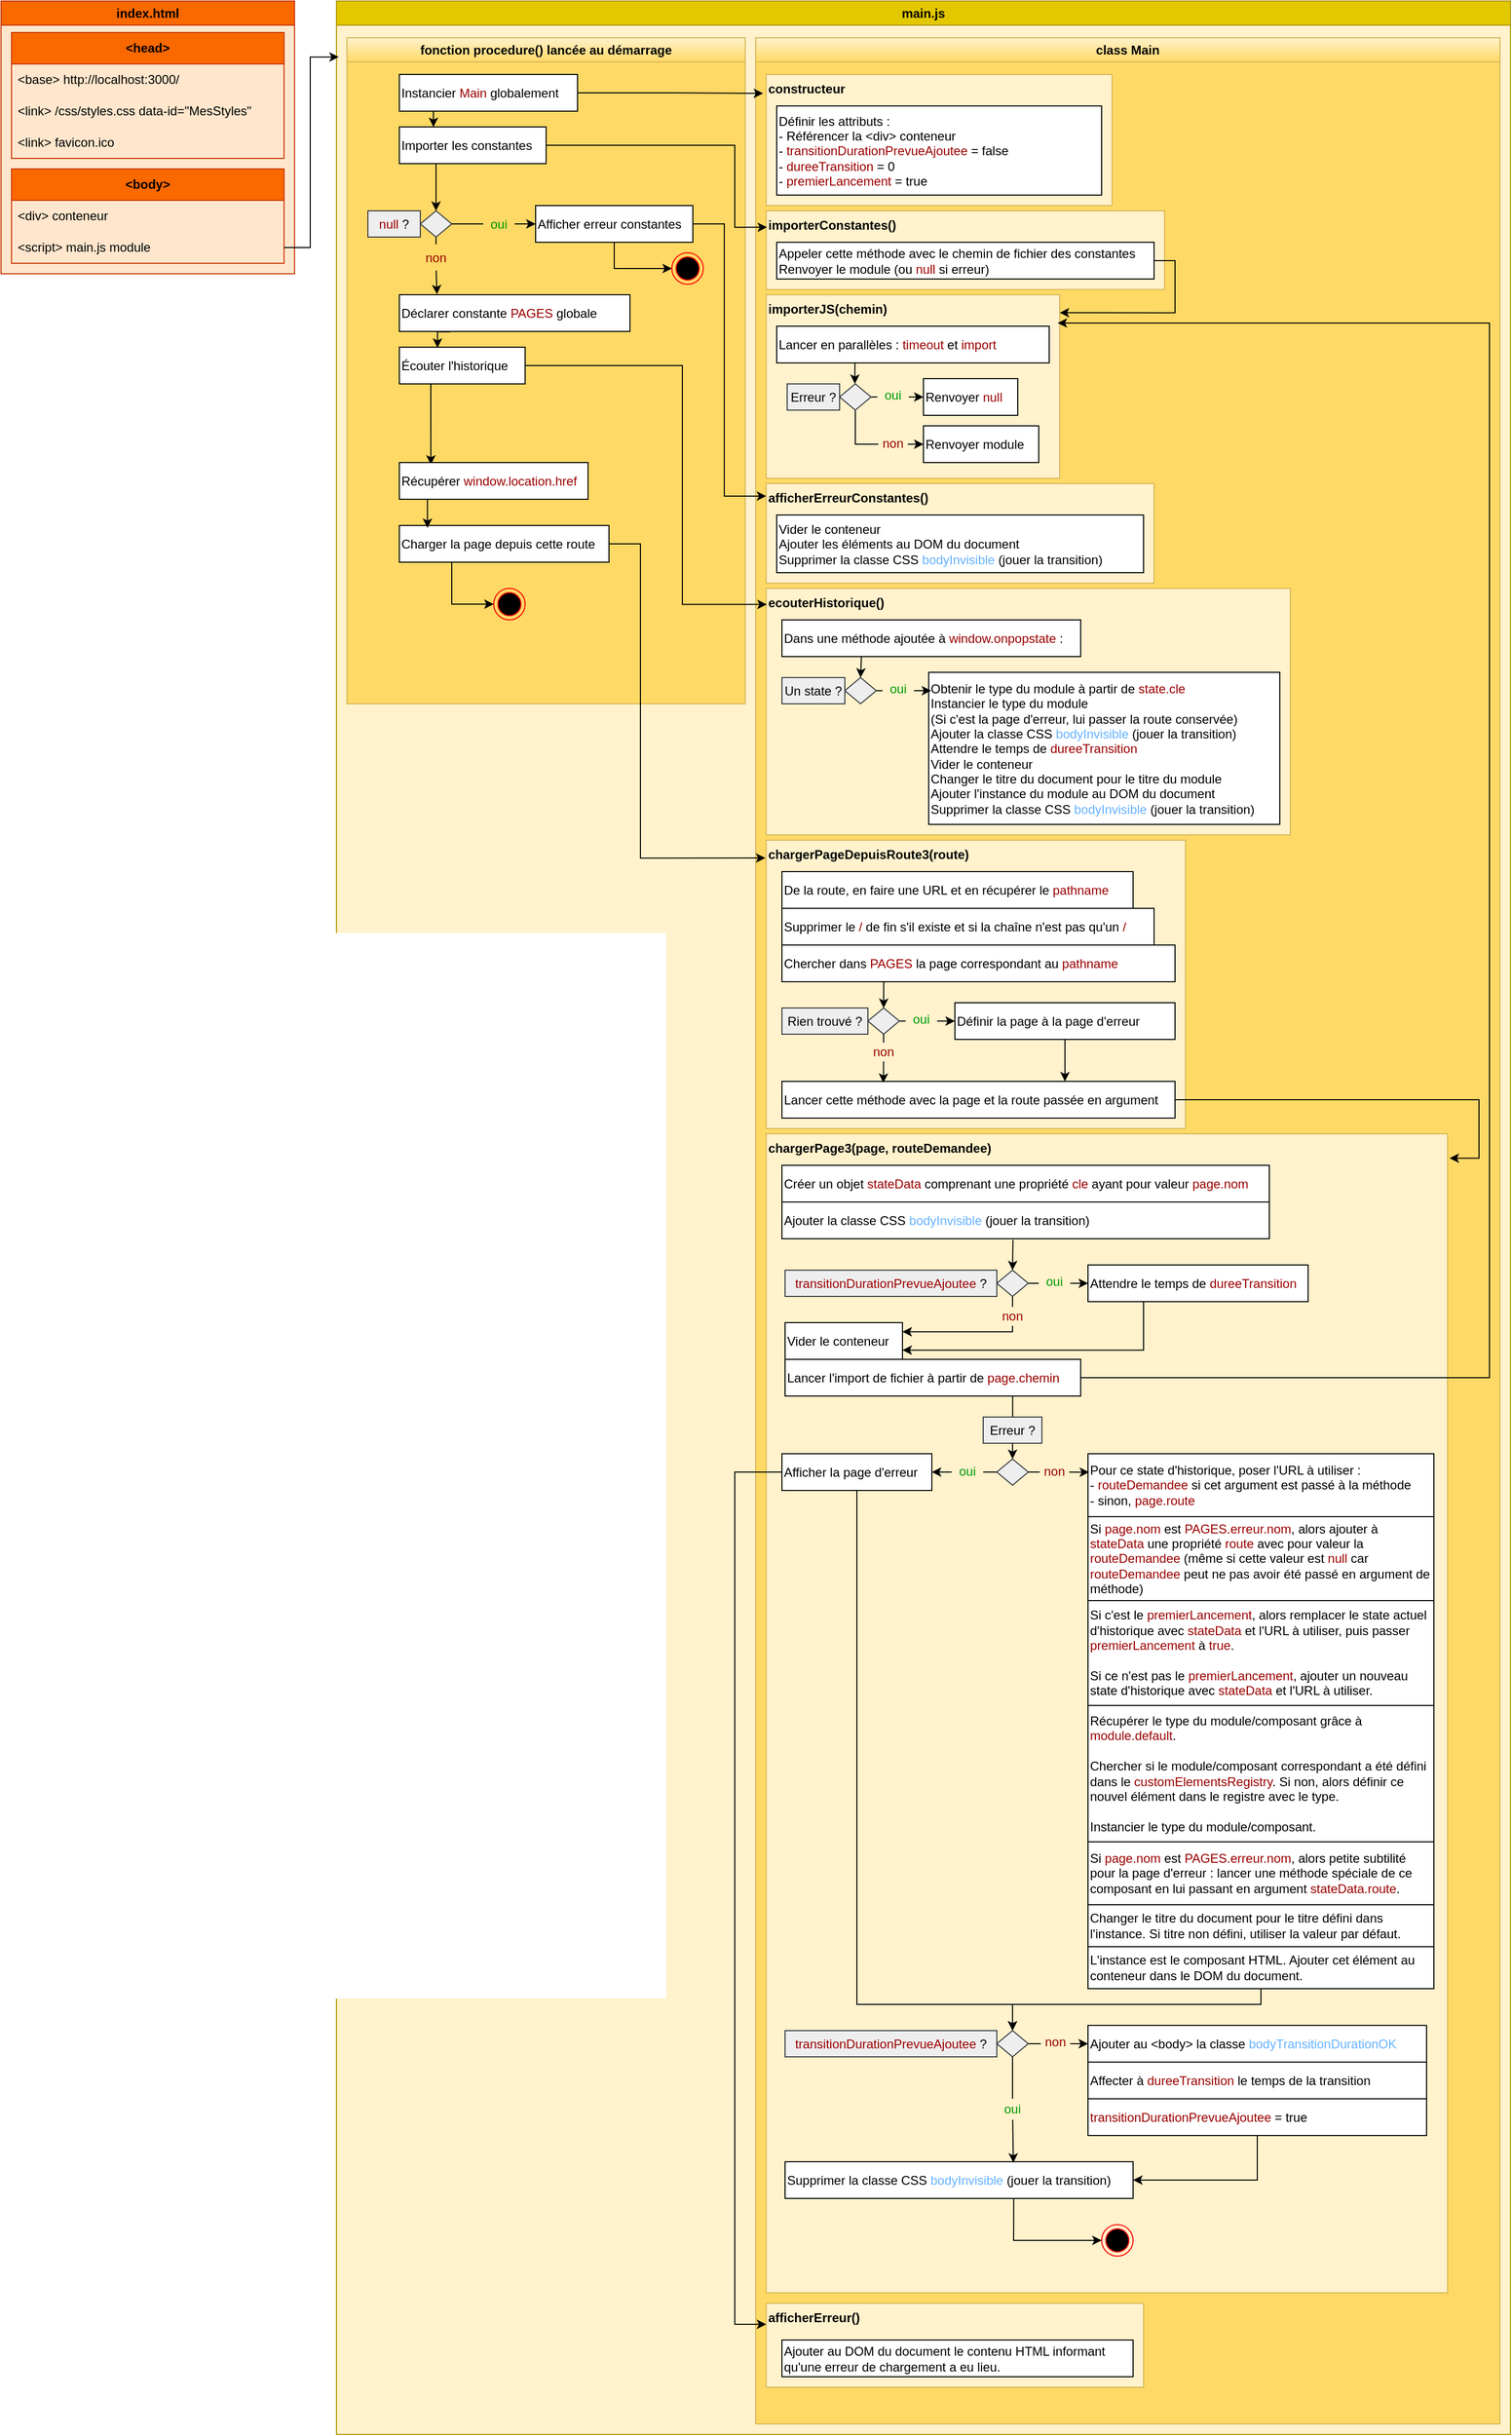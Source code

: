 <mxfile version="25.0.3">
  <diagram name="Page-1" id="WPYRdOyvacmUdifGhxCY">
    <mxGraphModel dx="1834" dy="776" grid="1" gridSize="10" guides="1" tooltips="1" connect="1" arrows="1" fold="1" page="0" pageScale="1" pageWidth="827" pageHeight="1169" math="0" shadow="0">
      <root>
        <mxCell id="0" />
        <mxCell id="1" parent="0" />
        <mxCell id="ZC_paeQL5yjBs7aymldZ-1" value="index.html" style="swimlane;whiteSpace=wrap;html=1;fillColor=#fa6800;strokeColor=#C73500;swimlaneFillColor=#FFE6CC;fontColor=#000000;" parent="1" vertex="1">
          <mxGeometry x="-120" y="80" width="280" height="260" as="geometry" />
        </mxCell>
        <mxCell id="ZC_paeQL5yjBs7aymldZ-2" value="&lt;b&gt;&amp;lt;head&amp;gt;&lt;/b&gt;" style="swimlane;fontStyle=0;childLayout=stackLayout;horizontal=1;startSize=30;horizontalStack=0;resizeParent=1;resizeParentMax=0;resizeLast=0;collapsible=1;marginBottom=0;whiteSpace=wrap;html=1;fillColor=#fa6800;strokeColor=#C73500;fontColor=#000000;" parent="ZC_paeQL5yjBs7aymldZ-1" vertex="1">
          <mxGeometry x="10" y="30" width="260" height="120" as="geometry" />
        </mxCell>
        <mxCell id="ZC_paeQL5yjBs7aymldZ-3" value="&amp;lt;base&amp;gt; http://localhost:3000/" style="text;strokeColor=none;fillColor=none;align=left;verticalAlign=middle;spacingLeft=4;spacingRight=4;overflow=hidden;points=[[0,0.5],[1,0.5]];portConstraint=eastwest;rotatable=0;whiteSpace=wrap;html=1;" parent="ZC_paeQL5yjBs7aymldZ-2" vertex="1">
          <mxGeometry y="30" width="260" height="30" as="geometry" />
        </mxCell>
        <mxCell id="ZC_paeQL5yjBs7aymldZ-4" value="&amp;lt;link&amp;gt; /css/styles.css data-id=&quot;MesStyles&quot;" style="text;strokeColor=none;fillColor=none;align=left;verticalAlign=middle;spacingLeft=4;spacingRight=4;overflow=hidden;points=[[0,0.5],[1,0.5]];portConstraint=eastwest;rotatable=0;whiteSpace=wrap;html=1;" parent="ZC_paeQL5yjBs7aymldZ-2" vertex="1">
          <mxGeometry y="60" width="260" height="30" as="geometry" />
        </mxCell>
        <mxCell id="ZC_paeQL5yjBs7aymldZ-5" value="&amp;lt;link&amp;gt; favicon.ico" style="text;strokeColor=none;fillColor=none;align=left;verticalAlign=middle;spacingLeft=4;spacingRight=4;overflow=hidden;points=[[0,0.5],[1,0.5]];portConstraint=eastwest;rotatable=0;whiteSpace=wrap;html=1;" parent="ZC_paeQL5yjBs7aymldZ-2" vertex="1">
          <mxGeometry y="90" width="260" height="30" as="geometry" />
        </mxCell>
        <mxCell id="ZC_paeQL5yjBs7aymldZ-6" value="&lt;b&gt;&amp;lt;body&amp;gt;&lt;/b&gt;" style="swimlane;fontStyle=0;childLayout=stackLayout;horizontal=1;startSize=30;horizontalStack=0;resizeParent=1;resizeParentMax=0;resizeLast=0;collapsible=1;marginBottom=0;whiteSpace=wrap;html=1;fillColor=#fa6800;strokeColor=#C73500;fontColor=#000000;" parent="ZC_paeQL5yjBs7aymldZ-1" vertex="1">
          <mxGeometry x="10" y="160" width="260" height="90" as="geometry" />
        </mxCell>
        <mxCell id="ZC_paeQL5yjBs7aymldZ-7" value="&amp;lt;div&amp;gt; conteneur" style="text;strokeColor=none;fillColor=none;align=left;verticalAlign=middle;spacingLeft=4;spacingRight=4;overflow=hidden;points=[[0,0.5],[1,0.5]];portConstraint=eastwest;rotatable=0;whiteSpace=wrap;html=1;" parent="ZC_paeQL5yjBs7aymldZ-6" vertex="1">
          <mxGeometry y="30" width="260" height="30" as="geometry" />
        </mxCell>
        <mxCell id="ZC_paeQL5yjBs7aymldZ-8" value="&amp;lt;script&amp;gt; main.js module" style="text;strokeColor=none;fillColor=none;align=left;verticalAlign=middle;spacingLeft=4;spacingRight=4;overflow=hidden;points=[[0,0.5],[1,0.5]];portConstraint=eastwest;rotatable=0;whiteSpace=wrap;html=1;" parent="ZC_paeQL5yjBs7aymldZ-6" vertex="1">
          <mxGeometry y="60" width="260" height="30" as="geometry" />
        </mxCell>
        <mxCell id="ZC_paeQL5yjBs7aymldZ-11" value="main.js" style="swimlane;whiteSpace=wrap;html=1;fillColor=#e3c800;strokeColor=#B09500;swimlaneFillColor=#FFF2CC;fontColor=#000000;" parent="1" vertex="1">
          <mxGeometry x="200" y="80" width="1120" height="2320" as="geometry" />
        </mxCell>
        <mxCell id="ZC_paeQL5yjBs7aymldZ-12" value="fonction procedure() lancée au démarrage" style="swimlane;whiteSpace=wrap;html=1;fillColor=#fff2cc;strokeColor=#d6b656;gradientColor=#ffd966;swimlaneFillColor=#FFD966;" parent="ZC_paeQL5yjBs7aymldZ-11" vertex="1">
          <mxGeometry x="10" y="35" width="380" height="635" as="geometry">
            <mxRectangle x="10" y="35" width="270" height="30" as="alternateBounds" />
          </mxGeometry>
        </mxCell>
        <mxCell id="ZC_paeQL5yjBs7aymldZ-44" style="rounded=0;orthogonalLoop=1;jettySize=auto;html=1;edgeStyle=orthogonalEdgeStyle;entryX=0.163;entryY=-0.013;entryDx=0;entryDy=0;entryPerimeter=0;" parent="ZC_paeQL5yjBs7aymldZ-12" source="ZC_paeQL5yjBs7aymldZ-29" target="ZC_paeQL5yjBs7aymldZ-40" edge="1">
          <mxGeometry relative="1" as="geometry">
            <mxPoint x="98" y="245" as="targetPoint" />
          </mxGeometry>
        </mxCell>
        <mxCell id="ZC_paeQL5yjBs7aymldZ-29" value="" style="strokeWidth=1;html=1;shape=mxgraph.flowchart.decision;whiteSpace=wrap;fillColor=#eeeeee;strokeColor=#36393d;" parent="ZC_paeQL5yjBs7aymldZ-12" vertex="1">
          <mxGeometry x="70" y="165" width="30" height="25" as="geometry" />
        </mxCell>
        <mxCell id="ZC_paeQL5yjBs7aymldZ-36" style="edgeStyle=orthogonalEdgeStyle;rounded=0;orthogonalLoop=1;jettySize=auto;html=1;entryX=0.232;entryY=0.002;entryDx=0;entryDy=0;exitX=0.25;exitY=1;exitDx=0;exitDy=0;entryPerimeter=0;" parent="ZC_paeQL5yjBs7aymldZ-12" source="ZC_paeQL5yjBs7aymldZ-34" target="ZC_paeQL5yjBs7aymldZ-35" edge="1">
          <mxGeometry relative="1" as="geometry" />
        </mxCell>
        <mxCell id="ZC_paeQL5yjBs7aymldZ-34" value="Instancier &lt;font color=&quot;#990000&quot;&gt;Main &lt;/font&gt;globalement" style="rounded=0;whiteSpace=wrap;html=1;align=left;" parent="ZC_paeQL5yjBs7aymldZ-12" vertex="1">
          <mxGeometry x="50" y="35" width="170" height="35" as="geometry" />
        </mxCell>
        <mxCell id="ZC_paeQL5yjBs7aymldZ-35" value="Importer les constantes" style="rounded=0;whiteSpace=wrap;html=1;align=left;" parent="ZC_paeQL5yjBs7aymldZ-12" vertex="1">
          <mxGeometry x="50" y="85" width="140" height="35" as="geometry" />
        </mxCell>
        <mxCell id="ZC_paeQL5yjBs7aymldZ-49" style="edgeStyle=orthogonalEdgeStyle;rounded=0;orthogonalLoop=1;jettySize=auto;html=1;entryX=0;entryY=0.5;entryDx=0;entryDy=0;" parent="ZC_paeQL5yjBs7aymldZ-12" source="ZC_paeQL5yjBs7aymldZ-37" target="ZC_paeQL5yjBs7aymldZ-48" edge="1">
          <mxGeometry relative="1" as="geometry" />
        </mxCell>
        <mxCell id="ZC_paeQL5yjBs7aymldZ-37" value="Afficher erreur constantes" style="rounded=0;whiteSpace=wrap;html=1;align=left;" parent="ZC_paeQL5yjBs7aymldZ-12" vertex="1">
          <mxGeometry x="180" y="160" width="150" height="35" as="geometry" />
        </mxCell>
        <mxCell id="ZC_paeQL5yjBs7aymldZ-39" style="rounded=0;orthogonalLoop=1;jettySize=auto;html=1;entryX=0.5;entryY=0;entryDx=0;entryDy=0;entryPerimeter=0;exitX=0.25;exitY=1;exitDx=0;exitDy=0;edgeStyle=orthogonalEdgeStyle;" parent="ZC_paeQL5yjBs7aymldZ-12" source="ZC_paeQL5yjBs7aymldZ-35" target="ZC_paeQL5yjBs7aymldZ-29" edge="1">
          <mxGeometry relative="1" as="geometry">
            <mxPoint x="95" y="140" as="sourcePoint" />
          </mxGeometry>
        </mxCell>
        <mxCell id="ZC_paeQL5yjBs7aymldZ-45" style="edgeStyle=orthogonalEdgeStyle;rounded=0;orthogonalLoop=1;jettySize=auto;html=1;entryX=0.303;entryY=0.017;entryDx=0;entryDy=0;exitX=0.22;exitY=1.01;exitDx=0;exitDy=0;entryPerimeter=0;exitPerimeter=0;" parent="ZC_paeQL5yjBs7aymldZ-12" source="ZC_paeQL5yjBs7aymldZ-40" target="ZC_paeQL5yjBs7aymldZ-41" edge="1">
          <mxGeometry relative="1" as="geometry">
            <mxPoint x="80" y="285" as="sourcePoint" />
          </mxGeometry>
        </mxCell>
        <mxCell id="ZC_paeQL5yjBs7aymldZ-40" value="Déclarer constante &lt;font color=&quot;#990000&quot;&gt;PAGES &lt;/font&gt;globale" style="rounded=0;whiteSpace=wrap;html=1;align=left;" parent="ZC_paeQL5yjBs7aymldZ-12" vertex="1">
          <mxGeometry x="50" y="245" width="220" height="35" as="geometry" />
        </mxCell>
        <mxCell id="ZC_paeQL5yjBs7aymldZ-41" value="Écouter l&#39;historique" style="rounded=0;whiteSpace=wrap;html=1;align=left;" parent="ZC_paeQL5yjBs7aymldZ-12" vertex="1">
          <mxGeometry x="50" y="295" width="120" height="35" as="geometry" />
        </mxCell>
        <mxCell id="ZC_paeQL5yjBs7aymldZ-51" style="edgeStyle=orthogonalEdgeStyle;rounded=0;orthogonalLoop=1;jettySize=auto;html=1;entryX=0;entryY=0.5;entryDx=0;entryDy=0;exitX=0.25;exitY=1;exitDx=0;exitDy=0;" parent="ZC_paeQL5yjBs7aymldZ-12" source="ZC_paeQL5yjBs7aymldZ-43" target="ZC_paeQL5yjBs7aymldZ-50" edge="1">
          <mxGeometry relative="1" as="geometry" />
        </mxCell>
        <mxCell id="ZC_paeQL5yjBs7aymldZ-43" value="Charger la page depuis cette route" style="rounded=0;whiteSpace=wrap;html=1;align=left;" parent="ZC_paeQL5yjBs7aymldZ-12" vertex="1">
          <mxGeometry x="50" y="465" width="200" height="35" as="geometry" />
        </mxCell>
        <mxCell id="ZC_paeQL5yjBs7aymldZ-47" style="edgeStyle=orthogonalEdgeStyle;rounded=0;orthogonalLoop=1;jettySize=auto;html=1;entryX=0.167;entryY=0.057;entryDx=0;entryDy=0;entryPerimeter=0;exitX=0.25;exitY=1;exitDx=0;exitDy=0;" parent="ZC_paeQL5yjBs7aymldZ-12" source="ZC_paeQL5yjBs7aymldZ-41" target="IwA4_HulUF7py9Pg308O-48" edge="1">
          <mxGeometry relative="1" as="geometry" />
        </mxCell>
        <mxCell id="ZC_paeQL5yjBs7aymldZ-48" value="" style="ellipse;html=1;shape=endState;fillColor=#000000;strokeColor=#ff0000;" parent="ZC_paeQL5yjBs7aymldZ-12" vertex="1">
          <mxGeometry x="310" y="205" width="30" height="30" as="geometry" />
        </mxCell>
        <mxCell id="ZC_paeQL5yjBs7aymldZ-50" value="" style="ellipse;html=1;shape=endState;fillColor=#000000;strokeColor=#ff0000;" parent="ZC_paeQL5yjBs7aymldZ-12" vertex="1">
          <mxGeometry x="140" y="525" width="30" height="30" as="geometry" />
        </mxCell>
        <mxCell id="ZC_paeQL5yjBs7aymldZ-52" value="&lt;font color=&quot;#990000&quot;&gt;null &lt;/font&gt;?" style="html=1;whiteSpace=wrap;fillColor=#eeeeee;strokeColor=#36393d;" parent="ZC_paeQL5yjBs7aymldZ-12" vertex="1">
          <mxGeometry x="20" y="165" width="50" height="25" as="geometry" />
        </mxCell>
        <mxCell id="ZC_paeQL5yjBs7aymldZ-75" value="" style="edgeStyle=orthogonalEdgeStyle;rounded=0;orthogonalLoop=1;jettySize=auto;html=1;" parent="ZC_paeQL5yjBs7aymldZ-12" source="ZC_paeQL5yjBs7aymldZ-29" target="ZC_paeQL5yjBs7aymldZ-37" edge="1">
          <mxGeometry relative="1" as="geometry">
            <mxPoint x="320" y="293" as="sourcePoint" />
            <mxPoint x="390" y="293" as="targetPoint" />
          </mxGeometry>
        </mxCell>
        <mxCell id="ZC_paeQL5yjBs7aymldZ-74" value="oui" style="html=1;whiteSpace=wrap;fillColor=#FFD966;strokeColor=none;fontColor=#009900;" parent="ZC_paeQL5yjBs7aymldZ-12" vertex="1">
          <mxGeometry x="130" y="163" width="30" height="30" as="geometry" />
        </mxCell>
        <mxCell id="ZC_paeQL5yjBs7aymldZ-76" value="non" style="html=1;whiteSpace=wrap;fillColor=#FFD966;strokeColor=none;fontColor=#990000;" parent="ZC_paeQL5yjBs7aymldZ-12" vertex="1">
          <mxGeometry x="65" y="197" width="40" height="25" as="geometry" />
        </mxCell>
        <mxCell id="IwA4_HulUF7py9Pg308O-49" style="edgeStyle=orthogonalEdgeStyle;rounded=0;orthogonalLoop=1;jettySize=auto;html=1;entryX=0.134;entryY=0.067;entryDx=0;entryDy=0;entryPerimeter=0;exitX=0.113;exitY=0.952;exitDx=0;exitDy=0;exitPerimeter=0;" parent="ZC_paeQL5yjBs7aymldZ-12" source="IwA4_HulUF7py9Pg308O-48" target="ZC_paeQL5yjBs7aymldZ-43" edge="1">
          <mxGeometry relative="1" as="geometry" />
        </mxCell>
        <mxCell id="IwA4_HulUF7py9Pg308O-48" value="Récupérer &lt;font color=&quot;#990000&quot;&gt;window.location.href&lt;/font&gt; " style="rounded=0;whiteSpace=wrap;html=1;align=left;" parent="ZC_paeQL5yjBs7aymldZ-12" vertex="1">
          <mxGeometry x="50" y="405" width="180" height="35" as="geometry" />
        </mxCell>
        <mxCell id="ZC_paeQL5yjBs7aymldZ-15" value="class Main" style="swimlane;whiteSpace=wrap;html=1;fillColor=#fff2cc;strokeColor=#d6b656;shadow=0;glass=0;rounded=0;swimlaneLine=1;gradientColor=#ffd966;swimlaneFillColor=#FFD966;" parent="ZC_paeQL5yjBs7aymldZ-11" vertex="1">
          <mxGeometry x="400" y="35" width="710" height="2275" as="geometry" />
        </mxCell>
        <mxCell id="IwA4_HulUF7py9Pg308O-7" value="&lt;b&gt;constructeur&lt;/b&gt;" style="align=left;verticalAlign=top;fillColor=#fff2cc;strokeColor=#d6b656;textShadow=0;html=1;whiteSpace=wrap;glass=0;shadow=0;gradientColor=none;" parent="ZC_paeQL5yjBs7aymldZ-15" vertex="1">
          <mxGeometry x="10" y="35" width="330" height="125" as="geometry" />
        </mxCell>
        <mxCell id="IwA4_HulUF7py9Pg308O-9" value="Définir les attributs :&lt;br&gt;- Référencer la &amp;lt;div&amp;gt; conteneur&lt;br&gt;- &lt;font color=&quot;#990000&quot;&gt;transitionDurationPrevueAjoutee &lt;/font&gt;= false&lt;br&gt;- &lt;font color=&quot;#990000&quot;&gt;dureeTransition &lt;/font&gt;= 0&lt;br&gt;- &lt;font color=&quot;#990000&quot;&gt;premierLancement &lt;/font&gt;= true" style="rounded=0;whiteSpace=wrap;html=1;align=left;" parent="ZC_paeQL5yjBs7aymldZ-15" vertex="1">
          <mxGeometry x="20" y="65" width="310" height="85" as="geometry" />
        </mxCell>
        <mxCell id="IwA4_HulUF7py9Pg308O-14" value="&lt;b&gt;importerConstantes()&lt;/b&gt;" style="align=left;verticalAlign=top;textShadow=0;html=1;whiteSpace=wrap;fillColor=#fff2cc;strokeColor=#d6b656;glass=0;shadow=0;gradientColor=none;" parent="ZC_paeQL5yjBs7aymldZ-15" vertex="1">
          <mxGeometry x="10" y="165" width="380" height="75" as="geometry" />
        </mxCell>
        <mxCell id="IwA4_HulUF7py9Pg308O-15" value="Appeler cette méthode avec le chemin de fichier des constantes&lt;br&gt;Renvoyer le module (ou &lt;font color=&quot;#990000&quot;&gt;null &lt;/font&gt;si erreur)" style="rounded=0;whiteSpace=wrap;html=1;align=left;" parent="ZC_paeQL5yjBs7aymldZ-15" vertex="1">
          <mxGeometry x="20" y="195" width="360" height="35" as="geometry" />
        </mxCell>
        <mxCell id="IwA4_HulUF7py9Pg308O-18" value="&lt;b&gt;importerJS(chemin)&lt;/b&gt;" style="align=left;verticalAlign=top;textShadow=0;html=1;whiteSpace=wrap;fillColor=#fff2cc;strokeColor=#d6b656;glass=0;shadow=0;gradientColor=none;" parent="ZC_paeQL5yjBs7aymldZ-15" vertex="1">
          <mxGeometry x="10" y="245" width="280" height="175" as="geometry" />
        </mxCell>
        <mxCell id="IwA4_HulUF7py9Pg308O-24" style="edgeStyle=orthogonalEdgeStyle;rounded=0;orthogonalLoop=1;jettySize=auto;html=1;exitX=0.287;exitY=0.971;exitDx=0;exitDy=0;exitPerimeter=0;" parent="ZC_paeQL5yjBs7aymldZ-15" source="IwA4_HulUF7py9Pg308O-19" target="IwA4_HulUF7py9Pg308O-20" edge="1">
          <mxGeometry relative="1" as="geometry">
            <mxPoint x="95" y="315" as="sourcePoint" />
          </mxGeometry>
        </mxCell>
        <mxCell id="IwA4_HulUF7py9Pg308O-19" value="Lancer en parallèles : &lt;font color=&quot;#990000&quot;&gt;timeout &lt;/font&gt;et &lt;font color=&quot;#990000&quot;&gt;import&lt;/font&gt;" style="rounded=0;whiteSpace=wrap;html=1;align=left;" parent="ZC_paeQL5yjBs7aymldZ-15" vertex="1">
          <mxGeometry x="20" y="275" width="260" height="35" as="geometry" />
        </mxCell>
        <mxCell id="IwA4_HulUF7py9Pg308O-25" style="edgeStyle=orthogonalEdgeStyle;rounded=0;orthogonalLoop=1;jettySize=auto;html=1;entryX=0;entryY=0.5;entryDx=0;entryDy=0;" parent="ZC_paeQL5yjBs7aymldZ-15" source="IwA4_HulUF7py9Pg308O-20" target="IwA4_HulUF7py9Pg308O-22" edge="1">
          <mxGeometry relative="1" as="geometry" />
        </mxCell>
        <mxCell id="IwA4_HulUF7py9Pg308O-26" style="edgeStyle=orthogonalEdgeStyle;rounded=0;orthogonalLoop=1;jettySize=auto;html=1;exitX=0.5;exitY=1;exitDx=0;exitDy=0;exitPerimeter=0;entryX=0;entryY=0.5;entryDx=0;entryDy=0;" parent="ZC_paeQL5yjBs7aymldZ-15" source="IwA4_HulUF7py9Pg308O-20" target="IwA4_HulUF7py9Pg308O-23" edge="1">
          <mxGeometry relative="1" as="geometry" />
        </mxCell>
        <mxCell id="IwA4_HulUF7py9Pg308O-20" value="" style="strokeWidth=1;html=1;shape=mxgraph.flowchart.decision;whiteSpace=wrap;fillColor=#eeeeee;strokeColor=#36393d;" parent="ZC_paeQL5yjBs7aymldZ-15" vertex="1">
          <mxGeometry x="80" y="330" width="30" height="25" as="geometry" />
        </mxCell>
        <mxCell id="IwA4_HulUF7py9Pg308O-21" value="Erreur ?" style="html=1;whiteSpace=wrap;fillColor=#eeeeee;strokeColor=#36393d;" parent="ZC_paeQL5yjBs7aymldZ-15" vertex="1">
          <mxGeometry x="30" y="330" width="50" height="25" as="geometry" />
        </mxCell>
        <mxCell id="IwA4_HulUF7py9Pg308O-22" value="Renvoyer &lt;font color=&quot;#990000&quot;&gt;null&lt;/font&gt;" style="rounded=0;whiteSpace=wrap;html=1;align=left;" parent="ZC_paeQL5yjBs7aymldZ-15" vertex="1">
          <mxGeometry x="160" y="325" width="90" height="35" as="geometry" />
        </mxCell>
        <mxCell id="IwA4_HulUF7py9Pg308O-23" value="Renvoyer module" style="rounded=0;whiteSpace=wrap;html=1;align=left;" parent="ZC_paeQL5yjBs7aymldZ-15" vertex="1">
          <mxGeometry x="160" y="370" width="110" height="35" as="geometry" />
        </mxCell>
        <mxCell id="IwA4_HulUF7py9Pg308O-27" value="oui" style="html=1;whiteSpace=wrap;fillColor=#FFF2CC;strokeColor=none;fontColor=#009900;" parent="ZC_paeQL5yjBs7aymldZ-15" vertex="1">
          <mxGeometry x="116" y="331" width="30" height="20" as="geometry" />
        </mxCell>
        <mxCell id="IwA4_HulUF7py9Pg308O-30" style="edgeStyle=orthogonalEdgeStyle;rounded=0;orthogonalLoop=1;jettySize=auto;html=1;exitX=1;exitY=0.5;exitDx=0;exitDy=0;entryX=1;entryY=0.098;entryDx=0;entryDy=0;entryPerimeter=0;" parent="ZC_paeQL5yjBs7aymldZ-15" source="IwA4_HulUF7py9Pg308O-15" target="IwA4_HulUF7py9Pg308O-18" edge="1">
          <mxGeometry relative="1" as="geometry">
            <Array as="points">
              <mxPoint x="400" y="213" />
              <mxPoint x="400" y="262" />
            </Array>
          </mxGeometry>
        </mxCell>
        <mxCell id="IwA4_HulUF7py9Pg308O-32" value="&lt;b&gt;afficherErreurConstantes()&lt;/b&gt;" style="align=left;verticalAlign=top;textShadow=0;html=1;whiteSpace=wrap;fillColor=#fff2cc;strokeColor=#d6b656;glass=0;shadow=0;gradientColor=none;" parent="ZC_paeQL5yjBs7aymldZ-15" vertex="1">
          <mxGeometry x="10" y="425" width="370" height="95" as="geometry" />
        </mxCell>
        <mxCell id="IwA4_HulUF7py9Pg308O-33" value="Vider le conteneur&lt;br&gt;Ajouter les éléments au DOM du document&lt;br&gt;Supprimer la classe CSS &lt;font color=&quot;#66b2ff&quot;&gt;bodyInvisible &lt;/font&gt;(jouer la transition)" style="rounded=0;whiteSpace=wrap;html=1;align=left;" parent="ZC_paeQL5yjBs7aymldZ-15" vertex="1">
          <mxGeometry x="20" y="455" width="350" height="55" as="geometry" />
        </mxCell>
        <mxCell id="IwA4_HulUF7py9Pg308O-35" value="&lt;b&gt;ecouterHistorique()&lt;/b&gt;" style="align=left;verticalAlign=top;textShadow=0;html=1;whiteSpace=wrap;fillColor=#fff2cc;strokeColor=#d6b656;glass=0;shadow=0;gradientColor=none;" parent="ZC_paeQL5yjBs7aymldZ-15" vertex="1">
          <mxGeometry x="10" y="525" width="500" height="235" as="geometry" />
        </mxCell>
        <mxCell id="IwA4_HulUF7py9Pg308O-37" value="Dans une méthode ajoutée à &lt;font color=&quot;#990000&quot;&gt;window.onpopstate&lt;/font&gt; :" style="rounded=0;whiteSpace=wrap;html=1;align=left;" parent="ZC_paeQL5yjBs7aymldZ-15" vertex="1">
          <mxGeometry x="25" y="555" width="285" height="35" as="geometry" />
        </mxCell>
        <mxCell id="IwA4_HulUF7py9Pg308O-38" value="" style="strokeWidth=1;html=1;shape=mxgraph.flowchart.decision;whiteSpace=wrap;fillColor=#eeeeee;strokeColor=#36393d;" parent="ZC_paeQL5yjBs7aymldZ-15" vertex="1">
          <mxGeometry x="85" y="610" width="30" height="25" as="geometry" />
        </mxCell>
        <mxCell id="IwA4_HulUF7py9Pg308O-39" value="Un state ?" style="html=1;whiteSpace=wrap;fillColor=#eeeeee;strokeColor=#36393d;" parent="ZC_paeQL5yjBs7aymldZ-15" vertex="1">
          <mxGeometry x="25" y="610" width="60" height="25" as="geometry" />
        </mxCell>
        <mxCell id="IwA4_HulUF7py9Pg308O-40" value="Obtenir le type du module à partir de &lt;font color=&quot;#990000&quot;&gt;state.cle&lt;/font&gt;&lt;br&gt;Instancier le type du module&lt;br&gt;(Si c&#39;est la page d&#39;erreur, lui passer la route conservée)&lt;br&gt;Ajouter la classe CSS &lt;font color=&quot;#66b2ff&quot;&gt;bodyInvisible &lt;/font&gt;(jouer la transition) &lt;br&gt;Attendre le temps de &lt;font color=&quot;#990000&quot;&gt;dureeTransition&lt;/font&gt;&lt;br&gt;Vider le conteneur&lt;br&gt;Changer le titre du document pour le titre du module&lt;br&gt;Ajouter l&#39;instance du module au DOM du document&lt;br&gt;Supprimer la classe CSS &lt;font color=&quot;#66b2ff&quot;&gt;bodyInvisible &lt;/font&gt;(jouer la transition)" style="rounded=0;whiteSpace=wrap;html=1;align=left;" parent="ZC_paeQL5yjBs7aymldZ-15" vertex="1">
          <mxGeometry x="165" y="605" width="335" height="145" as="geometry" />
        </mxCell>
        <mxCell id="IwA4_HulUF7py9Pg308O-42" style="edgeStyle=orthogonalEdgeStyle;rounded=0;orthogonalLoop=1;jettySize=auto;html=1;entryX=0.5;entryY=0;entryDx=0;entryDy=0;entryPerimeter=0;exitX=0.266;exitY=1.012;exitDx=0;exitDy=0;exitPerimeter=0;" parent="ZC_paeQL5yjBs7aymldZ-15" source="IwA4_HulUF7py9Pg308O-37" target="IwA4_HulUF7py9Pg308O-38" edge="1">
          <mxGeometry relative="1" as="geometry" />
        </mxCell>
        <mxCell id="IwA4_HulUF7py9Pg308O-43" style="edgeStyle=orthogonalEdgeStyle;rounded=0;orthogonalLoop=1;jettySize=auto;html=1;entryX=0.007;entryY=0.121;entryDx=0;entryDy=0;entryPerimeter=0;" parent="ZC_paeQL5yjBs7aymldZ-15" source="IwA4_HulUF7py9Pg308O-38" target="IwA4_HulUF7py9Pg308O-40" edge="1">
          <mxGeometry relative="1" as="geometry" />
        </mxCell>
        <mxCell id="IwA4_HulUF7py9Pg308O-41" value="oui" style="html=1;whiteSpace=wrap;fillColor=#FFF2CC;strokeColor=none;fontColor=#009900;" parent="ZC_paeQL5yjBs7aymldZ-15" vertex="1">
          <mxGeometry x="121" y="611" width="30" height="20" as="geometry" />
        </mxCell>
        <mxCell id="IwA4_HulUF7py9Pg308O-50" value="&lt;b&gt;chargerPageDepuisRoute3(route)&lt;/b&gt;" style="align=left;verticalAlign=top;textShadow=0;html=1;whiteSpace=wrap;fillColor=#fff2cc;strokeColor=#d6b656;glass=0;shadow=0;gradientColor=none;" parent="ZC_paeQL5yjBs7aymldZ-15" vertex="1">
          <mxGeometry x="10" y="765" width="400" height="275" as="geometry" />
        </mxCell>
        <mxCell id="IwA4_HulUF7py9Pg308O-51" value="De la route, en faire une URL et en récupérer le &lt;font color=&quot;#990000&quot;&gt;pathname&lt;/font&gt;" style="rounded=0;whiteSpace=wrap;html=1;align=left;" parent="ZC_paeQL5yjBs7aymldZ-15" vertex="1">
          <mxGeometry x="25" y="795" width="335" height="35" as="geometry" />
        </mxCell>
        <mxCell id="IwA4_HulUF7py9Pg308O-52" value="Supprimer le &lt;font color=&quot;#990000&quot;&gt;/&lt;/font&gt; de fin s&#39;il existe et si la chaîne n&#39;est pas qu&#39;un &lt;font color=&quot;#990000&quot;&gt;/&lt;/font&gt;" style="rounded=0;whiteSpace=wrap;html=1;align=left;" parent="ZC_paeQL5yjBs7aymldZ-15" vertex="1">
          <mxGeometry x="25" y="830" width="355" height="35" as="geometry" />
        </mxCell>
        <mxCell id="IwA4_HulUF7py9Pg308O-53" value="Chercher dans &lt;font color=&quot;#990000&quot;&gt;PAGES &lt;/font&gt;la page correspondant au &lt;font color=&quot;#990000&quot;&gt;pathname&lt;/font&gt;" style="rounded=0;whiteSpace=wrap;html=1;align=left;" parent="ZC_paeQL5yjBs7aymldZ-15" vertex="1">
          <mxGeometry x="25" y="865" width="375" height="35" as="geometry" />
        </mxCell>
        <mxCell id="IwA4_HulUF7py9Pg308O-60" style="edgeStyle=orthogonalEdgeStyle;rounded=0;orthogonalLoop=1;jettySize=auto;html=1;entryX=0;entryY=0.5;entryDx=0;entryDy=0;" parent="ZC_paeQL5yjBs7aymldZ-15" source="IwA4_HulUF7py9Pg308O-54" target="IwA4_HulUF7py9Pg308O-57" edge="1">
          <mxGeometry relative="1" as="geometry" />
        </mxCell>
        <mxCell id="IwA4_HulUF7py9Pg308O-54" value="" style="strokeWidth=1;html=1;shape=mxgraph.flowchart.decision;whiteSpace=wrap;fillColor=#eeeeee;strokeColor=#36393d;" parent="ZC_paeQL5yjBs7aymldZ-15" vertex="1">
          <mxGeometry x="107" y="925" width="30" height="25" as="geometry" />
        </mxCell>
        <mxCell id="IwA4_HulUF7py9Pg308O-55" value="Rien trouvé ?" style="html=1;whiteSpace=wrap;fillColor=#eeeeee;strokeColor=#36393d;" parent="ZC_paeQL5yjBs7aymldZ-15" vertex="1">
          <mxGeometry x="25" y="925" width="82" height="25" as="geometry" />
        </mxCell>
        <mxCell id="IwA4_HulUF7py9Pg308O-56" value="oui" style="html=1;whiteSpace=wrap;fillColor=#FFF2CC;strokeColor=none;fontColor=#009900;" parent="ZC_paeQL5yjBs7aymldZ-15" vertex="1">
          <mxGeometry x="143" y="926" width="30" height="20" as="geometry" />
        </mxCell>
        <mxCell id="IwA4_HulUF7py9Pg308O-57" value="Définir la page à la page d&#39;erreur" style="rounded=0;whiteSpace=wrap;html=1;align=left;" parent="ZC_paeQL5yjBs7aymldZ-15" vertex="1">
          <mxGeometry x="190" y="920" width="210" height="35" as="geometry" />
        </mxCell>
        <mxCell id="IwA4_HulUF7py9Pg308O-58" value="Lancer cette méthode avec la page et la route passée en argument" style="rounded=0;whiteSpace=wrap;html=1;align=left;" parent="ZC_paeQL5yjBs7aymldZ-15" vertex="1">
          <mxGeometry x="25" y="995" width="375" height="35" as="geometry" />
        </mxCell>
        <mxCell id="IwA4_HulUF7py9Pg308O-59" style="edgeStyle=orthogonalEdgeStyle;rounded=0;orthogonalLoop=1;jettySize=auto;html=1;entryX=0.5;entryY=0;entryDx=0;entryDy=0;entryPerimeter=0;exitX=0.259;exitY=0.99;exitDx=0;exitDy=0;exitPerimeter=0;" parent="ZC_paeQL5yjBs7aymldZ-15" source="IwA4_HulUF7py9Pg308O-53" target="IwA4_HulUF7py9Pg308O-54" edge="1">
          <mxGeometry relative="1" as="geometry" />
        </mxCell>
        <mxCell id="IwA4_HulUF7py9Pg308O-61" style="edgeStyle=orthogonalEdgeStyle;rounded=0;orthogonalLoop=1;jettySize=auto;html=1;entryX=0.258;entryY=0.04;entryDx=0;entryDy=0;entryPerimeter=0;" parent="ZC_paeQL5yjBs7aymldZ-15" source="IwA4_HulUF7py9Pg308O-54" target="IwA4_HulUF7py9Pg308O-58" edge="1">
          <mxGeometry relative="1" as="geometry" />
        </mxCell>
        <mxCell id="IwA4_HulUF7py9Pg308O-62" style="edgeStyle=orthogonalEdgeStyle;rounded=0;orthogonalLoop=1;jettySize=auto;html=1;entryX=0.72;entryY=0;entryDx=0;entryDy=0;entryPerimeter=0;" parent="ZC_paeQL5yjBs7aymldZ-15" source="IwA4_HulUF7py9Pg308O-57" target="IwA4_HulUF7py9Pg308O-58" edge="1">
          <mxGeometry relative="1" as="geometry" />
        </mxCell>
        <mxCell id="1UtwRK-YTLAwD5kmo2XU-1" value="&lt;b&gt;chargerPage3(page, routeDemandee)&lt;br&gt;&lt;/b&gt;" style="align=left;verticalAlign=top;textShadow=0;html=1;whiteSpace=wrap;fillColor=#fff2cc;strokeColor=#d6b656;glass=0;shadow=0;gradientColor=none;" parent="ZC_paeQL5yjBs7aymldZ-15" vertex="1">
          <mxGeometry x="10" y="1045" width="650" height="1105" as="geometry" />
        </mxCell>
        <mxCell id="1UtwRK-YTLAwD5kmo2XU-2" value="Créer un objet &lt;font color=&quot;#990000&quot;&gt;stateData &lt;/font&gt;comprenant une propriété &lt;font color=&quot;#990000&quot;&gt;cle &lt;/font&gt;ayant pour valeur &lt;font color=&quot;#990000&quot;&gt;page.nom&lt;/font&gt;" style="rounded=0;whiteSpace=wrap;html=1;align=left;" parent="ZC_paeQL5yjBs7aymldZ-15" vertex="1">
          <mxGeometry x="25" y="1075" width="465" height="35" as="geometry" />
        </mxCell>
        <mxCell id="1UtwRK-YTLAwD5kmo2XU-3" value="Ajouter la classe CSS &lt;font color=&quot;#66b2ff&quot;&gt;bodyInvisible &lt;/font&gt;(jouer la transition) " style="rounded=0;whiteSpace=wrap;html=1;align=left;" parent="ZC_paeQL5yjBs7aymldZ-15" vertex="1">
          <mxGeometry x="25" y="1110" width="465" height="35" as="geometry" />
        </mxCell>
        <mxCell id="1UtwRK-YTLAwD5kmo2XU-4" value="&lt;font color=&quot;#990000&quot;&gt;transitionDurationPrevueAjoutee &lt;/font&gt;?" style="html=1;whiteSpace=wrap;fillColor=#eeeeee;strokeColor=#36393d;" parent="ZC_paeQL5yjBs7aymldZ-15" vertex="1">
          <mxGeometry x="28" y="1175" width="202" height="25" as="geometry" />
        </mxCell>
        <mxCell id="1UtwRK-YTLAwD5kmo2XU-8" style="edgeStyle=orthogonalEdgeStyle;rounded=0;orthogonalLoop=1;jettySize=auto;html=1;entryX=0;entryY=0.5;entryDx=0;entryDy=0;" parent="ZC_paeQL5yjBs7aymldZ-15" source="1UtwRK-YTLAwD5kmo2XU-5" target="1UtwRK-YTLAwD5kmo2XU-7" edge="1">
          <mxGeometry relative="1" as="geometry" />
        </mxCell>
        <mxCell id="1UtwRK-YTLAwD5kmo2XU-12" style="edgeStyle=orthogonalEdgeStyle;rounded=0;orthogonalLoop=1;jettySize=auto;html=1;entryX=1;entryY=0.25;entryDx=0;entryDy=0;" parent="ZC_paeQL5yjBs7aymldZ-15" source="1UtwRK-YTLAwD5kmo2XU-5" target="1UtwRK-YTLAwD5kmo2XU-10" edge="1">
          <mxGeometry relative="1" as="geometry">
            <Array as="points">
              <mxPoint x="245" y="1234" />
            </Array>
          </mxGeometry>
        </mxCell>
        <mxCell id="1UtwRK-YTLAwD5kmo2XU-5" value="" style="strokeWidth=1;html=1;shape=mxgraph.flowchart.decision;whiteSpace=wrap;fillColor=#eeeeee;strokeColor=#36393d;" parent="ZC_paeQL5yjBs7aymldZ-15" vertex="1">
          <mxGeometry x="230" y="1175" width="30" height="25" as="geometry" />
        </mxCell>
        <mxCell id="1UtwRK-YTLAwD5kmo2XU-6" value="oui" style="html=1;whiteSpace=wrap;fillColor=#FFF2CC;strokeColor=none;fontColor=#009900;" parent="ZC_paeQL5yjBs7aymldZ-15" vertex="1">
          <mxGeometry x="270" y="1176" width="30" height="20" as="geometry" />
        </mxCell>
        <mxCell id="1UtwRK-YTLAwD5kmo2XU-11" style="edgeStyle=orthogonalEdgeStyle;rounded=0;orthogonalLoop=1;jettySize=auto;html=1;entryX=1;entryY=0.75;entryDx=0;entryDy=0;" parent="ZC_paeQL5yjBs7aymldZ-15" source="1UtwRK-YTLAwD5kmo2XU-7" target="1UtwRK-YTLAwD5kmo2XU-10" edge="1">
          <mxGeometry relative="1" as="geometry">
            <Array as="points">
              <mxPoint x="370" y="1251" />
            </Array>
          </mxGeometry>
        </mxCell>
        <mxCell id="1UtwRK-YTLAwD5kmo2XU-7" value="Attendre le temps de &lt;font color=&quot;#990000&quot;&gt;dureeTransition&lt;/font&gt;" style="rounded=0;whiteSpace=wrap;html=1;align=left;" parent="ZC_paeQL5yjBs7aymldZ-15" vertex="1">
          <mxGeometry x="317" y="1170" width="210" height="35" as="geometry" />
        </mxCell>
        <mxCell id="1UtwRK-YTLAwD5kmo2XU-9" style="edgeStyle=orthogonalEdgeStyle;rounded=0;orthogonalLoop=1;jettySize=auto;html=1;entryX=0.5;entryY=0;entryDx=0;entryDy=0;entryPerimeter=0;exitX=0.474;exitY=1.032;exitDx=0;exitDy=0;exitPerimeter=0;" parent="ZC_paeQL5yjBs7aymldZ-15" source="1UtwRK-YTLAwD5kmo2XU-3" target="1UtwRK-YTLAwD5kmo2XU-5" edge="1">
          <mxGeometry relative="1" as="geometry" />
        </mxCell>
        <mxCell id="1UtwRK-YTLAwD5kmo2XU-10" value="Vider le conteneur" style="rounded=0;whiteSpace=wrap;html=1;align=left;" parent="ZC_paeQL5yjBs7aymldZ-15" vertex="1">
          <mxGeometry x="28" y="1225" width="112" height="35" as="geometry" />
        </mxCell>
        <mxCell id="1UtwRK-YTLAwD5kmo2XU-13" value="non" style="html=1;whiteSpace=wrap;fillColor=#FFF2CC;strokeColor=none;fontColor=#990000;" parent="ZC_paeQL5yjBs7aymldZ-15" vertex="1">
          <mxGeometry x="108" y="958" width="28" height="18" as="geometry" />
        </mxCell>
        <mxCell id="1UtwRK-YTLAwD5kmo2XU-16" style="edgeStyle=orthogonalEdgeStyle;rounded=0;orthogonalLoop=1;jettySize=auto;html=1;exitX=1;exitY=0.5;exitDx=0;exitDy=0;entryX=1.003;entryY=0.021;entryDx=0;entryDy=0;entryPerimeter=0;" parent="ZC_paeQL5yjBs7aymldZ-15" source="IwA4_HulUF7py9Pg308O-58" target="1UtwRK-YTLAwD5kmo2XU-1" edge="1">
          <mxGeometry relative="1" as="geometry">
            <mxPoint x="640" y="1085" as="targetPoint" />
            <Array as="points">
              <mxPoint x="690" y="1013" />
              <mxPoint x="690" y="1068" />
            </Array>
          </mxGeometry>
        </mxCell>
        <mxCell id="1UtwRK-YTLAwD5kmo2XU-18" style="edgeStyle=orthogonalEdgeStyle;rounded=0;orthogonalLoop=1;jettySize=auto;html=1;entryX=0.993;entryY=0.154;entryDx=0;entryDy=0;entryPerimeter=0;" parent="ZC_paeQL5yjBs7aymldZ-15" source="1UtwRK-YTLAwD5kmo2XU-17" target="IwA4_HulUF7py9Pg308O-18" edge="1">
          <mxGeometry relative="1" as="geometry">
            <mxPoint x="800" y="515" as="targetPoint" />
            <Array as="points">
              <mxPoint x="700" y="1278" />
              <mxPoint x="700" y="272" />
            </Array>
          </mxGeometry>
        </mxCell>
        <mxCell id="1UtwRK-YTLAwD5kmo2XU-25" style="edgeStyle=orthogonalEdgeStyle;rounded=0;orthogonalLoop=1;jettySize=auto;html=1;exitX=0.77;exitY=1.007;exitDx=0;exitDy=0;exitPerimeter=0;" parent="ZC_paeQL5yjBs7aymldZ-15" source="1UtwRK-YTLAwD5kmo2XU-17" target="1UtwRK-YTLAwD5kmo2XU-19" edge="1">
          <mxGeometry relative="1" as="geometry" />
        </mxCell>
        <mxCell id="1UtwRK-YTLAwD5kmo2XU-17" value="Lancer l&#39;import de fichier à partir de &lt;font color=&quot;#990000&quot;&gt;page.chemin&lt;/font&gt;" style="rounded=0;whiteSpace=wrap;html=1;align=left;" parent="ZC_paeQL5yjBs7aymldZ-15" vertex="1">
          <mxGeometry x="28" y="1260" width="282" height="35" as="geometry" />
        </mxCell>
        <mxCell id="1UtwRK-YTLAwD5kmo2XU-24" style="edgeStyle=orthogonalEdgeStyle;rounded=0;orthogonalLoop=1;jettySize=auto;html=1;" parent="ZC_paeQL5yjBs7aymldZ-15" source="1UtwRK-YTLAwD5kmo2XU-19" target="1UtwRK-YTLAwD5kmo2XU-22" edge="1">
          <mxGeometry relative="1" as="geometry" />
        </mxCell>
        <mxCell id="1UtwRK-YTLAwD5kmo2XU-19" value="" style="strokeWidth=1;html=1;shape=mxgraph.flowchart.decision;whiteSpace=wrap;fillColor=#eeeeee;strokeColor=#36393d;" parent="ZC_paeQL5yjBs7aymldZ-15" vertex="1">
          <mxGeometry x="230" y="1355" width="30" height="25" as="geometry" />
        </mxCell>
        <mxCell id="1UtwRK-YTLAwD5kmo2XU-20" value="Erreur ?" style="html=1;whiteSpace=wrap;fillColor=#eeeeee;strokeColor=#36393d;" parent="ZC_paeQL5yjBs7aymldZ-15" vertex="1">
          <mxGeometry x="217" y="1315" width="56" height="25" as="geometry" />
        </mxCell>
        <mxCell id="1UtwRK-YTLAwD5kmo2XU-21" value="oui" style="html=1;whiteSpace=wrap;fillColor=#FFF2CC;strokeColor=none;fontColor=#009900;" parent="ZC_paeQL5yjBs7aymldZ-15" vertex="1">
          <mxGeometry x="187" y="1356.5" width="30" height="20" as="geometry" />
        </mxCell>
        <mxCell id="1UtwRK-YTLAwD5kmo2XU-156" style="edgeStyle=orthogonalEdgeStyle;rounded=0;orthogonalLoop=1;jettySize=auto;html=1;entryX=0;entryY=0.25;entryDx=0;entryDy=0;" parent="ZC_paeQL5yjBs7aymldZ-15" source="1UtwRK-YTLAwD5kmo2XU-22" target="1UtwRK-YTLAwD5kmo2XU-154" edge="1">
          <mxGeometry relative="1" as="geometry">
            <mxPoint x="-90" y="1865" as="targetPoint" />
            <Array as="points">
              <mxPoint x="-20" y="1368" />
              <mxPoint x="-20" y="2180" />
            </Array>
          </mxGeometry>
        </mxCell>
        <mxCell id="1UtwRK-YTLAwD5kmo2XU-22" value="Afficher la page d&#39;erreur" style="rounded=0;whiteSpace=wrap;html=1;align=left;" parent="ZC_paeQL5yjBs7aymldZ-15" vertex="1">
          <mxGeometry x="25" y="1350" width="143" height="35" as="geometry" />
        </mxCell>
        <mxCell id="1UtwRK-YTLAwD5kmo2XU-26" value="Pour ce state d&#39;historique, poser l&#39;URL à utiliser : &lt;br&gt;- &lt;font color=&quot;#990000&quot;&gt;routeDemandee &lt;/font&gt;si cet argument est passé à la méthode&lt;br&gt;- sinon, &lt;font color=&quot;#990000&quot;&gt;page.route&lt;/font&gt;" style="rounded=0;whiteSpace=wrap;html=1;align=left;" parent="ZC_paeQL5yjBs7aymldZ-15" vertex="1">
          <mxGeometry x="317" y="1350" width="330" height="60" as="geometry" />
        </mxCell>
        <mxCell id="1UtwRK-YTLAwD5kmo2XU-28" style="edgeStyle=orthogonalEdgeStyle;rounded=0;orthogonalLoop=1;jettySize=auto;html=1;entryX=0.003;entryY=0.294;entryDx=0;entryDy=0;entryPerimeter=0;" parent="ZC_paeQL5yjBs7aymldZ-15" source="1UtwRK-YTLAwD5kmo2XU-19" target="1UtwRK-YTLAwD5kmo2XU-26" edge="1">
          <mxGeometry relative="1" as="geometry" />
        </mxCell>
        <mxCell id="1UtwRK-YTLAwD5kmo2XU-14" value="non" style="html=1;whiteSpace=wrap;fillColor=#FFF2CC;strokeColor=none;fontColor=#990000;" parent="ZC_paeQL5yjBs7aymldZ-15" vertex="1">
          <mxGeometry x="271" y="1358" width="28" height="18" as="geometry" />
        </mxCell>
        <mxCell id="1UtwRK-YTLAwD5kmo2XU-30" value="Si &lt;font color=&quot;#990000&quot;&gt;page.nom &lt;/font&gt;est &lt;font color=&quot;#990000&quot;&gt;PAGES.erreur.nom&lt;/font&gt;, alors ajouter à &lt;font color=&quot;#990000&quot;&gt;stateData &lt;/font&gt;une propriété &lt;font color=&quot;#990000&quot;&gt;route &lt;/font&gt;avec pour valeur la &lt;font color=&quot;#990000&quot;&gt;routeDemandee &lt;/font&gt;(même si cette valeur est &lt;font color=&quot;#990000&quot;&gt;null &lt;/font&gt;car &lt;font color=&quot;#990000&quot;&gt;routeDemandee &lt;/font&gt;peut ne pas avoir été passé en argument de méthode) " style="rounded=0;whiteSpace=wrap;html=1;align=left;" parent="ZC_paeQL5yjBs7aymldZ-15" vertex="1">
          <mxGeometry x="317" y="1410" width="330" height="80" as="geometry" />
        </mxCell>
        <mxCell id="1UtwRK-YTLAwD5kmo2XU-31" value="Si c&#39;est le &lt;font color=&quot;#990000&quot;&gt;premierLancement&lt;/font&gt;, alors remplacer le state actuel d&#39;historique avec &lt;font color=&quot;#990000&quot;&gt;stateData &lt;/font&gt;et l&#39;URL à utiliser, puis passer &lt;font color=&quot;#990000&quot;&gt;premierLancement&lt;/font&gt; à &lt;font color=&quot;#990000&quot;&gt;true&lt;/font&gt;.&lt;br&gt;&lt;br&gt;Si ce n&#39;est pas le &lt;font color=&quot;#990000&quot;&gt;premierLancement&lt;/font&gt;, ajouter un nouveau state d&#39;historique avec &lt;font color=&quot;#990000&quot;&gt;stateData&lt;/font&gt; et l&#39;URL à utiliser." style="rounded=0;whiteSpace=wrap;html=1;align=left;" parent="ZC_paeQL5yjBs7aymldZ-15" vertex="1">
          <mxGeometry x="317" y="1490" width="330" height="100" as="geometry" />
        </mxCell>
        <mxCell id="1UtwRK-YTLAwD5kmo2XU-32" value="&lt;div&gt;Récupérer le type du module/composant grâce à &lt;font color=&quot;#990000&quot;&gt;module.default&lt;/font&gt;.&lt;/div&gt;&lt;div&gt;&lt;br&gt;&lt;/div&gt;Chercher si le module/composant correspondant a été défini dans le &lt;font color=&quot;#990000&quot;&gt;customElementsRegistry&lt;/font&gt;. Si non, alors définir ce nouvel élément dans le registre avec le type.&lt;br&gt;&lt;br&gt;Instancier le type du module/composant." style="rounded=0;whiteSpace=wrap;html=1;align=left;" parent="ZC_paeQL5yjBs7aymldZ-15" vertex="1">
          <mxGeometry x="317" y="1590" width="330" height="130" as="geometry" />
        </mxCell>
        <mxCell id="1UtwRK-YTLAwD5kmo2XU-33" value="Si &lt;font color=&quot;#990000&quot;&gt;page.nom&lt;/font&gt; est &lt;font color=&quot;#990000&quot;&gt;PAGES.erreur.nom&lt;/font&gt;, alors petite subtilité pour la page d&#39;erreur : lancer une méthode spéciale de ce composant en lui passant en argument &lt;font color=&quot;#990000&quot;&gt;stateData.route&lt;/font&gt;." style="rounded=0;whiteSpace=wrap;html=1;align=left;" parent="ZC_paeQL5yjBs7aymldZ-15" vertex="1">
          <mxGeometry x="317" y="1720" width="330" height="60" as="geometry" />
        </mxCell>
        <mxCell id="1UtwRK-YTLAwD5kmo2XU-34" value="Changer le titre du document pour le titre défini dans l&#39;instance. Si titre non défini, utiliser la valeur par défaut." style="rounded=0;whiteSpace=wrap;html=1;align=left;" parent="ZC_paeQL5yjBs7aymldZ-15" vertex="1">
          <mxGeometry x="317" y="1780" width="330" height="40" as="geometry" />
        </mxCell>
        <mxCell id="1UtwRK-YTLAwD5kmo2XU-146" style="edgeStyle=orthogonalEdgeStyle;rounded=0;orthogonalLoop=1;jettySize=auto;html=1;" parent="ZC_paeQL5yjBs7aymldZ-15" source="1UtwRK-YTLAwD5kmo2XU-135" target="1UtwRK-YTLAwD5kmo2XU-140" edge="1">
          <mxGeometry relative="1" as="geometry">
            <Array as="points">
              <mxPoint x="482" y="1875" />
              <mxPoint x="245" y="1875" />
            </Array>
          </mxGeometry>
        </mxCell>
        <mxCell id="1UtwRK-YTLAwD5kmo2XU-135" value="L&#39;instance est le composant HTML. Ajouter cet élément au conteneur dans le DOM du document." style="rounded=0;whiteSpace=wrap;html=1;align=left;" parent="ZC_paeQL5yjBs7aymldZ-15" vertex="1">
          <mxGeometry x="317" y="1820" width="330" height="40" as="geometry" />
        </mxCell>
        <mxCell id="1UtwRK-YTLAwD5kmo2XU-139" value="&lt;font color=&quot;#990000&quot;&gt;transitionDurationPrevueAjoutee &lt;/font&gt;?" style="html=1;whiteSpace=wrap;fillColor=#eeeeee;strokeColor=#36393d;" parent="ZC_paeQL5yjBs7aymldZ-15" vertex="1">
          <mxGeometry x="28" y="1900" width="202" height="25" as="geometry" />
        </mxCell>
        <mxCell id="1UtwRK-YTLAwD5kmo2XU-144" style="edgeStyle=orthogonalEdgeStyle;rounded=0;orthogonalLoop=1;jettySize=auto;html=1;entryX=0;entryY=0.5;entryDx=0;entryDy=0;" parent="ZC_paeQL5yjBs7aymldZ-15" source="1UtwRK-YTLAwD5kmo2XU-140" target="1UtwRK-YTLAwD5kmo2XU-142" edge="1">
          <mxGeometry relative="1" as="geometry" />
        </mxCell>
        <mxCell id="1UtwRK-YTLAwD5kmo2XU-140" value="" style="strokeWidth=1;html=1;shape=mxgraph.flowchart.decision;whiteSpace=wrap;fillColor=#eeeeee;strokeColor=#36393d;" parent="ZC_paeQL5yjBs7aymldZ-15" vertex="1">
          <mxGeometry x="230" y="1900" width="30" height="25" as="geometry" />
        </mxCell>
        <mxCell id="1UtwRK-YTLAwD5kmo2XU-142" value="Ajouter au &amp;lt;body&amp;gt; la classe &lt;font color=&quot;#66b2ff&quot;&gt;bodyTransitionDurationOK&lt;/font&gt;" style="rounded=0;whiteSpace=wrap;html=1;align=left;" parent="ZC_paeQL5yjBs7aymldZ-15" vertex="1">
          <mxGeometry x="317" y="1895" width="323" height="35" as="geometry" />
        </mxCell>
        <mxCell id="1UtwRK-YTLAwD5kmo2XU-143" value="non" style="html=1;whiteSpace=wrap;fillColor=#FFF2CC;strokeColor=none;fontColor=#990000;" parent="ZC_paeQL5yjBs7aymldZ-15" vertex="1">
          <mxGeometry x="272" y="1902" width="28" height="18" as="geometry" />
        </mxCell>
        <mxCell id="1UtwRK-YTLAwD5kmo2XU-145" style="edgeStyle=orthogonalEdgeStyle;rounded=0;orthogonalLoop=1;jettySize=auto;html=1;entryX=0.5;entryY=0;entryDx=0;entryDy=0;entryPerimeter=0;" parent="ZC_paeQL5yjBs7aymldZ-15" source="1UtwRK-YTLAwD5kmo2XU-22" target="1UtwRK-YTLAwD5kmo2XU-140" edge="1">
          <mxGeometry relative="1" as="geometry">
            <Array as="points">
              <mxPoint x="97" y="1875" />
              <mxPoint x="245" y="1875" />
            </Array>
          </mxGeometry>
        </mxCell>
        <mxCell id="1UtwRK-YTLAwD5kmo2XU-151" style="edgeStyle=orthogonalEdgeStyle;rounded=0;orthogonalLoop=1;jettySize=auto;html=1;entryX=1;entryY=0.5;entryDx=0;entryDy=0;" parent="ZC_paeQL5yjBs7aymldZ-15" source="1UtwRK-YTLAwD5kmo2XU-147" target="1UtwRK-YTLAwD5kmo2XU-149" edge="1">
          <mxGeometry relative="1" as="geometry" />
        </mxCell>
        <mxCell id="1UtwRK-YTLAwD5kmo2XU-147" value="&lt;font color=&quot;#990000&quot;&gt;transitionDurationPrevueAjoutee &lt;/font&gt;= true" style="rounded=0;whiteSpace=wrap;html=1;align=left;" parent="ZC_paeQL5yjBs7aymldZ-15" vertex="1">
          <mxGeometry x="317" y="1965" width="323" height="35" as="geometry" />
        </mxCell>
        <mxCell id="1UtwRK-YTLAwD5kmo2XU-148" value="Affecter à &lt;font color=&quot;#990000&quot;&gt;dureeTransition &lt;/font&gt;le temps de la transition" style="rounded=0;whiteSpace=wrap;html=1;align=left;" parent="ZC_paeQL5yjBs7aymldZ-15" vertex="1">
          <mxGeometry x="317" y="1930" width="323" height="35" as="geometry" />
        </mxCell>
        <mxCell id="1UtwRK-YTLAwD5kmo2XU-153" style="edgeStyle=orthogonalEdgeStyle;rounded=0;orthogonalLoop=1;jettySize=auto;html=1;exitX=0.657;exitY=0.971;exitDx=0;exitDy=0;exitPerimeter=0;" parent="ZC_paeQL5yjBs7aymldZ-15" source="1UtwRK-YTLAwD5kmo2XU-149" target="1UtwRK-YTLAwD5kmo2XU-152" edge="1">
          <mxGeometry relative="1" as="geometry">
            <Array as="points">
              <mxPoint x="246" y="2085" />
              <mxPoint x="246" y="2085" />
            </Array>
          </mxGeometry>
        </mxCell>
        <mxCell id="1UtwRK-YTLAwD5kmo2XU-149" value="Supprimer la classe CSS &lt;font color=&quot;#66b2ff&quot;&gt;bodyInvisible &lt;/font&gt;(jouer la transition) " style="rounded=0;whiteSpace=wrap;html=1;align=left;" parent="ZC_paeQL5yjBs7aymldZ-15" vertex="1">
          <mxGeometry x="28" y="2025" width="332" height="35" as="geometry" />
        </mxCell>
        <mxCell id="1UtwRK-YTLAwD5kmo2XU-150" style="edgeStyle=orthogonalEdgeStyle;rounded=0;orthogonalLoop=1;jettySize=auto;html=1;entryX=0.656;entryY=0.025;entryDx=0;entryDy=0;entryPerimeter=0;" parent="ZC_paeQL5yjBs7aymldZ-15" source="1UtwRK-YTLAwD5kmo2XU-140" target="1UtwRK-YTLAwD5kmo2XU-149" edge="1">
          <mxGeometry relative="1" as="geometry" />
        </mxCell>
        <mxCell id="1UtwRK-YTLAwD5kmo2XU-141" value="oui" style="html=1;whiteSpace=wrap;fillColor=#FFF2CC;strokeColor=none;fontColor=#009900;" parent="ZC_paeQL5yjBs7aymldZ-15" vertex="1">
          <mxGeometry x="230" y="1965" width="30" height="20" as="geometry" />
        </mxCell>
        <mxCell id="1UtwRK-YTLAwD5kmo2XU-152" value="" style="ellipse;html=1;shape=endState;fillColor=#000000;strokeColor=#ff0000;" parent="ZC_paeQL5yjBs7aymldZ-15" vertex="1">
          <mxGeometry x="330" y="2085" width="30" height="30" as="geometry" />
        </mxCell>
        <mxCell id="1UtwRK-YTLAwD5kmo2XU-154" value="&lt;b&gt;afficherErreur()&lt;/b&gt;" style="align=left;verticalAlign=top;textShadow=0;html=1;whiteSpace=wrap;fillColor=#fff2cc;strokeColor=#d6b656;glass=0;shadow=0;gradientColor=none;" parent="ZC_paeQL5yjBs7aymldZ-15" vertex="1">
          <mxGeometry x="10" y="2160" width="360" height="80" as="geometry" />
        </mxCell>
        <mxCell id="1UtwRK-YTLAwD5kmo2XU-155" value="Ajouter au DOM du document le contenu HTML informant qu&#39;une erreur de chargement a eu lieu." style="rounded=0;whiteSpace=wrap;html=1;align=left;" parent="ZC_paeQL5yjBs7aymldZ-15" vertex="1">
          <mxGeometry x="25" y="2195" width="335" height="35" as="geometry" />
        </mxCell>
        <mxCell id="IwA4_HulUF7py9Pg308O-13" style="rounded=0;orthogonalLoop=1;jettySize=auto;html=1;exitX=1;exitY=0.5;exitDx=0;exitDy=0;entryX=-0.009;entryY=0.144;entryDx=0;entryDy=0;entryPerimeter=0;edgeStyle=orthogonalEdgeStyle;" parent="ZC_paeQL5yjBs7aymldZ-11" source="ZC_paeQL5yjBs7aymldZ-34" target="IwA4_HulUF7py9Pg308O-7" edge="1">
          <mxGeometry relative="1" as="geometry" />
        </mxCell>
        <mxCell id="IwA4_HulUF7py9Pg308O-31" style="edgeStyle=orthogonalEdgeStyle;rounded=0;orthogonalLoop=1;jettySize=auto;html=1;exitX=1;exitY=0.5;exitDx=0;exitDy=0;entryX=0.002;entryY=0.209;entryDx=0;entryDy=0;entryPerimeter=0;" parent="ZC_paeQL5yjBs7aymldZ-11" source="ZC_paeQL5yjBs7aymldZ-35" target="IwA4_HulUF7py9Pg308O-14" edge="1">
          <mxGeometry relative="1" as="geometry">
            <Array as="points">
              <mxPoint x="380" y="138" />
              <mxPoint x="380" y="216" />
            </Array>
          </mxGeometry>
        </mxCell>
        <mxCell id="IwA4_HulUF7py9Pg308O-34" style="edgeStyle=orthogonalEdgeStyle;rounded=0;orthogonalLoop=1;jettySize=auto;html=1;entryX=0;entryY=0.126;entryDx=0;entryDy=0;entryPerimeter=0;" parent="ZC_paeQL5yjBs7aymldZ-11" source="ZC_paeQL5yjBs7aymldZ-37" target="IwA4_HulUF7py9Pg308O-32" edge="1">
          <mxGeometry relative="1" as="geometry">
            <Array as="points">
              <mxPoint x="370" y="213" />
              <mxPoint x="370" y="472" />
            </Array>
          </mxGeometry>
        </mxCell>
        <mxCell id="IwA4_HulUF7py9Pg308O-44" style="edgeStyle=orthogonalEdgeStyle;rounded=0;orthogonalLoop=1;jettySize=auto;html=1;entryX=0.001;entryY=0.065;entryDx=0;entryDy=0;entryPerimeter=0;" parent="ZC_paeQL5yjBs7aymldZ-11" source="ZC_paeQL5yjBs7aymldZ-41" target="IwA4_HulUF7py9Pg308O-35" edge="1">
          <mxGeometry relative="1" as="geometry">
            <Array as="points">
              <mxPoint x="330" y="348" />
              <mxPoint x="330" y="575" />
            </Array>
          </mxGeometry>
        </mxCell>
        <mxCell id="IwA4_HulUF7py9Pg308O-63" style="edgeStyle=orthogonalEdgeStyle;rounded=0;orthogonalLoop=1;jettySize=auto;html=1;entryX=-0.002;entryY=0.062;entryDx=0;entryDy=0;entryPerimeter=0;" parent="ZC_paeQL5yjBs7aymldZ-11" source="ZC_paeQL5yjBs7aymldZ-43" target="IwA4_HulUF7py9Pg308O-50" edge="1">
          <mxGeometry relative="1" as="geometry">
            <Array as="points">
              <mxPoint x="290" y="518" />
              <mxPoint x="290" y="817" />
            </Array>
          </mxGeometry>
        </mxCell>
        <mxCell id="IwA4_HulUF7py9Pg308O-17" style="edgeStyle=orthogonalEdgeStyle;rounded=0;orthogonalLoop=1;jettySize=auto;html=1;entryX=0.002;entryY=0.023;entryDx=0;entryDy=0;entryPerimeter=0;" parent="1" source="ZC_paeQL5yjBs7aymldZ-8" target="ZC_paeQL5yjBs7aymldZ-11" edge="1">
          <mxGeometry relative="1" as="geometry" />
        </mxCell>
        <mxCell id="IwA4_HulUF7py9Pg308O-29" value="non" style="html=1;whiteSpace=wrap;fillColor=#FFF2CC;strokeColor=none;fontColor=#990000;" parent="1" vertex="1">
          <mxGeometry x="717" y="493" width="28" height="18" as="geometry" />
        </mxCell>
        <mxCell id="1UtwRK-YTLAwD5kmo2XU-29" value="non" style="html=1;whiteSpace=wrap;fillColor=#FFF2CC;strokeColor=none;fontColor=#990000;" parent="1" vertex="1">
          <mxGeometry x="831" y="1325" width="28" height="18" as="geometry" />
        </mxCell>
      </root>
    </mxGraphModel>
  </diagram>
</mxfile>
